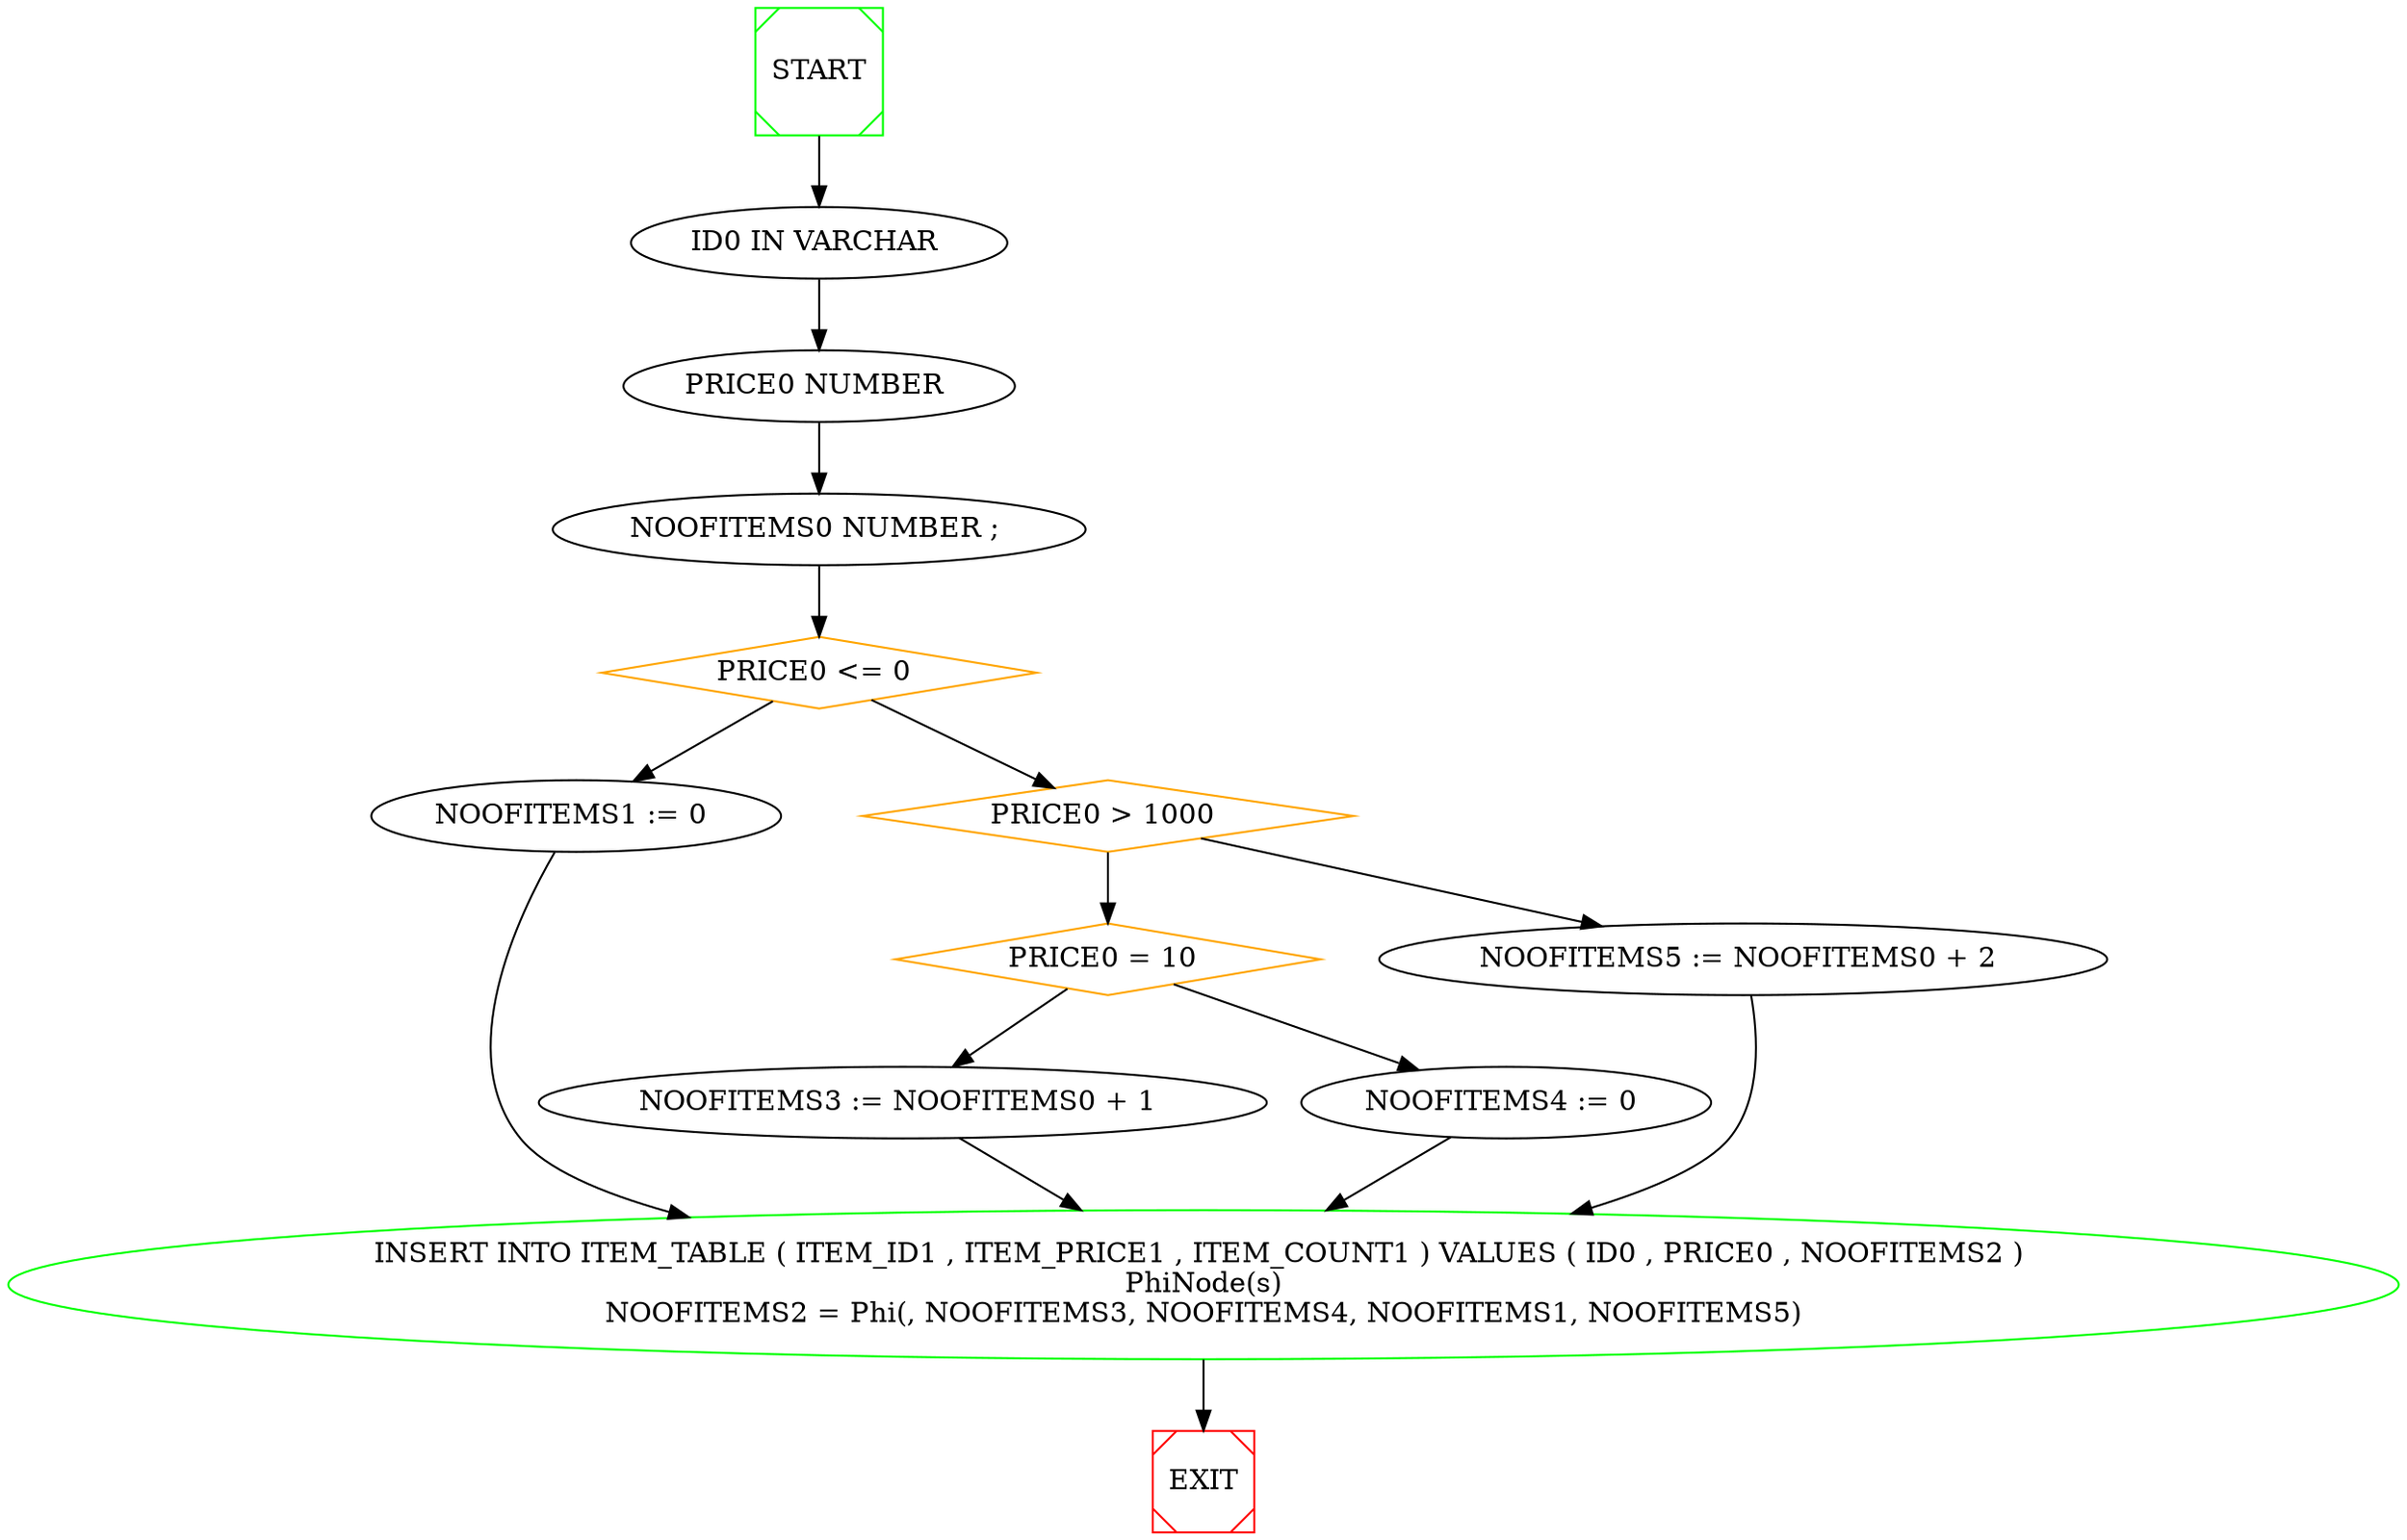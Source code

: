 digraph G {

	
	0[ label=""  ] ;
	
	0 -> 1 ;
	
	1[ label="ID0 IN VARCHAR "  ] ;
	
	1 -> 2 ;
	
	2[ label="PRICE0 NUMBER "  ] ;
	
	2 -> 3 ;
	
	3[ label="NOOFITEMS0 NUMBER ; "  ] ;
	
	3 -> 4 ;
	
	4[ label="PRICE0 <= 0 " , color=orange, shape=diamond ] ;
	
	4 -> 5 ;
	4 -> 6 ;
	
	5[ label="NOOFITEMS1 := 0 "  ] ;
	
	5 -> 11 ;
	
	6[ label="PRICE0 > 1000 " , color=orange, shape=diamond ] ;
	
	6 -> 8 ;
	6 -> 7 ;
	
	7[ label="NOOFITEMS5 := NOOFITEMS0 + 2 "  ] ;
	
	7 -> 11 ;
	
	8[ label="PRICE0 = 10 " , color=orange, shape=diamond ] ;
	
	8 -> 9 ;
	8 -> 10 ;
	
	9[ label="NOOFITEMS3 := NOOFITEMS0 + 1 "  ] ;
	
	9 -> 11 ;
	
	10[ label="NOOFITEMS4 := 0 "  ] ;
	
	10 -> 11 ;
	
	11[ label="INSERT INTO ITEM_TABLE ( ITEM_ID1 , ITEM_PRICE1 , ITEM_COUNT1 ) VALUES ( ID0 , PRICE0 , NOOFITEMS2 ) \nPhiNode(s)\nNOOFITEMS2 = Phi(, NOOFITEMS3, NOOFITEMS4, NOOFITEMS1, NOOFITEMS5)" , color=green ] ;
	
	
	0[ label="START", shape=Msquare, color=green ] ;
	11 -> EXIT ;EXIT[ shape=Msquare, color=red ] ;
	
}